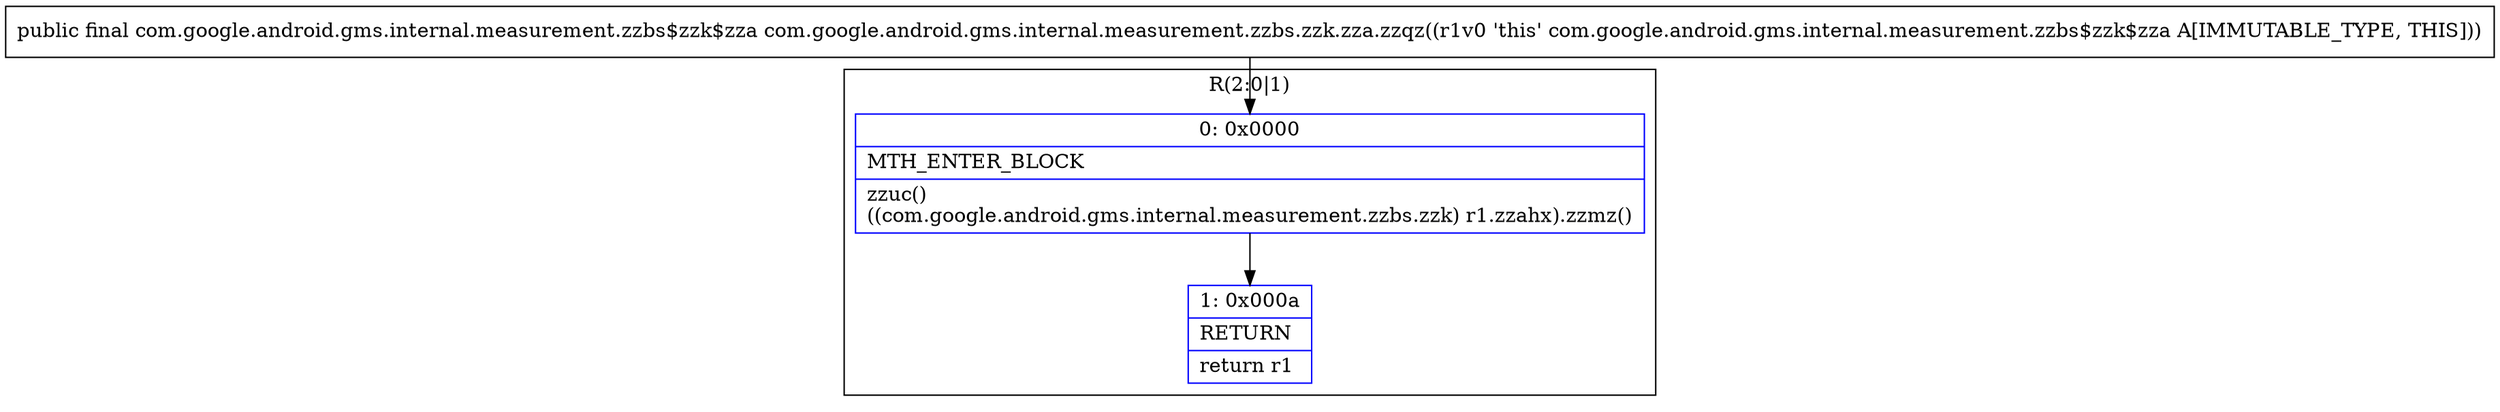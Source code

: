 digraph "CFG forcom.google.android.gms.internal.measurement.zzbs.zzk.zza.zzqz()Lcom\/google\/android\/gms\/internal\/measurement\/zzbs$zzk$zza;" {
subgraph cluster_Region_230759957 {
label = "R(2:0|1)";
node [shape=record,color=blue];
Node_0 [shape=record,label="{0\:\ 0x0000|MTH_ENTER_BLOCK\l|zzuc()\l((com.google.android.gms.internal.measurement.zzbs.zzk) r1.zzahx).zzmz()\l}"];
Node_1 [shape=record,label="{1\:\ 0x000a|RETURN\l|return r1\l}"];
}
MethodNode[shape=record,label="{public final com.google.android.gms.internal.measurement.zzbs$zzk$zza com.google.android.gms.internal.measurement.zzbs.zzk.zza.zzqz((r1v0 'this' com.google.android.gms.internal.measurement.zzbs$zzk$zza A[IMMUTABLE_TYPE, THIS])) }"];
MethodNode -> Node_0;
Node_0 -> Node_1;
}

